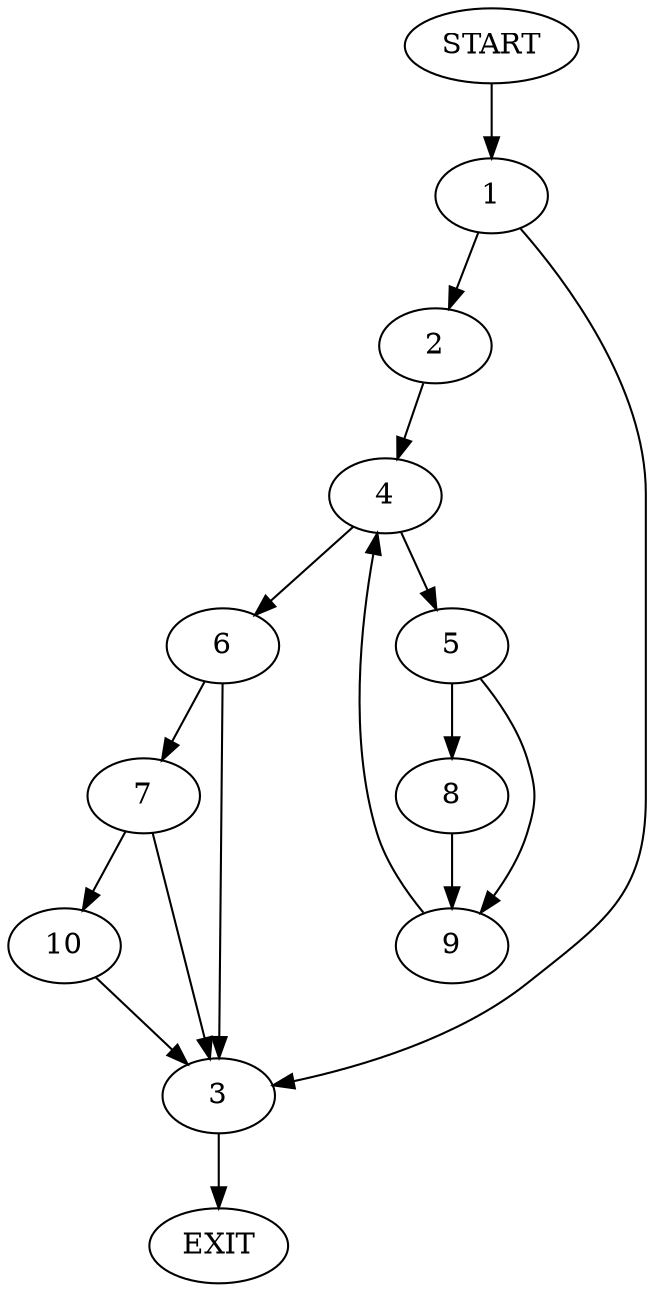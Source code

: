 digraph {
0 [label="START"]
11 [label="EXIT"]
0 -> 1
1 -> 2
1 -> 3
2 -> 4
3 -> 11
4 -> 5
4 -> 6
6 -> 7
6 -> 3
5 -> 8
5 -> 9
9 -> 4
8 -> 9
7 -> 10
7 -> 3
10 -> 3
}
